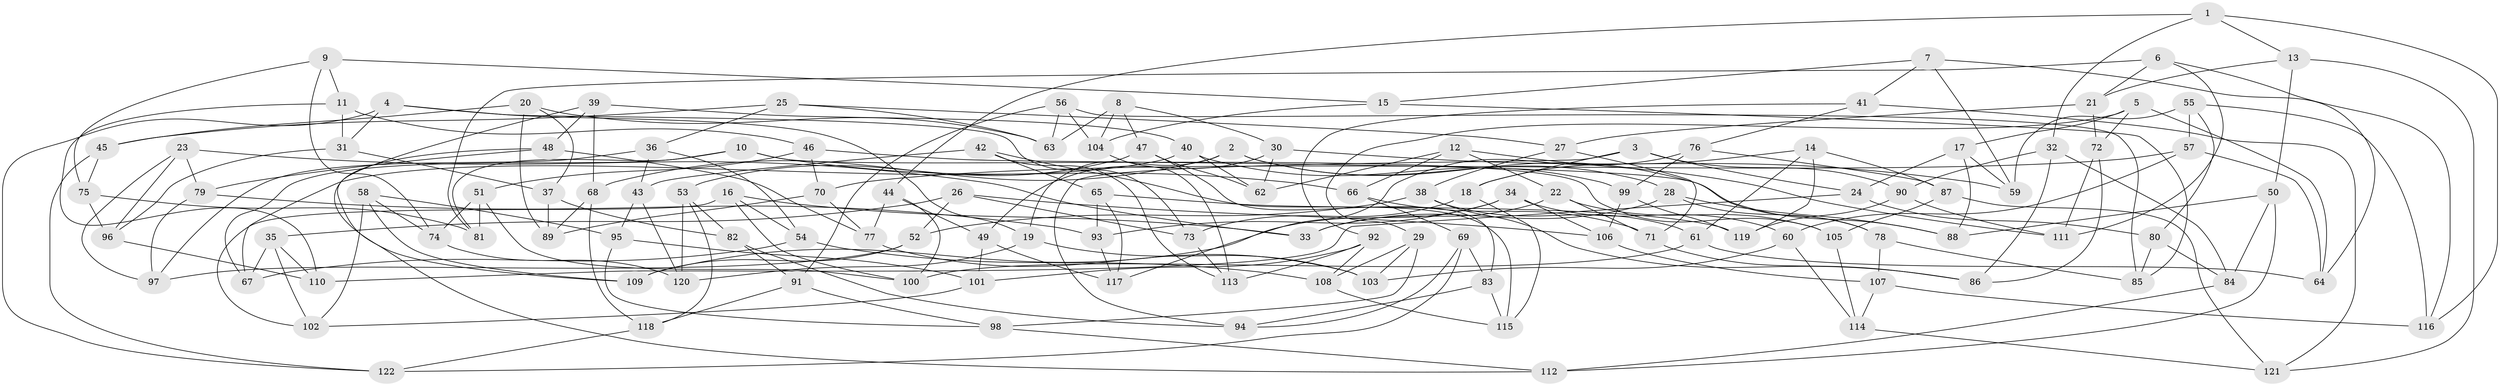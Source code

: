 // coarse degree distribution, {4: 0.35135135135135137, 6: 0.5945945945945946, 5: 0.05405405405405406}
// Generated by graph-tools (version 1.1) at 2025/42/03/06/25 10:42:16]
// undirected, 122 vertices, 244 edges
graph export_dot {
graph [start="1"]
  node [color=gray90,style=filled];
  1;
  2;
  3;
  4;
  5;
  6;
  7;
  8;
  9;
  10;
  11;
  12;
  13;
  14;
  15;
  16;
  17;
  18;
  19;
  20;
  21;
  22;
  23;
  24;
  25;
  26;
  27;
  28;
  29;
  30;
  31;
  32;
  33;
  34;
  35;
  36;
  37;
  38;
  39;
  40;
  41;
  42;
  43;
  44;
  45;
  46;
  47;
  48;
  49;
  50;
  51;
  52;
  53;
  54;
  55;
  56;
  57;
  58;
  59;
  60;
  61;
  62;
  63;
  64;
  65;
  66;
  67;
  68;
  69;
  70;
  71;
  72;
  73;
  74;
  75;
  76;
  77;
  78;
  79;
  80;
  81;
  82;
  83;
  84;
  85;
  86;
  87;
  88;
  89;
  90;
  91;
  92;
  93;
  94;
  95;
  96;
  97;
  98;
  99;
  100;
  101;
  102;
  103;
  104;
  105;
  106;
  107;
  108;
  109;
  110;
  111;
  112;
  113;
  114;
  115;
  116;
  117;
  118;
  119;
  120;
  121;
  122;
  1 -- 44;
  1 -- 116;
  1 -- 32;
  1 -- 13;
  2 -- 68;
  2 -- 78;
  2 -- 19;
  2 -- 28;
  3 -- 90;
  3 -- 94;
  3 -- 24;
  3 -- 18;
  4 -- 73;
  4 -- 19;
  4 -- 31;
  4 -- 122;
  5 -- 64;
  5 -- 72;
  5 -- 17;
  5 -- 29;
  6 -- 21;
  6 -- 111;
  6 -- 116;
  6 -- 81;
  7 -- 15;
  7 -- 64;
  7 -- 41;
  7 -- 59;
  8 -- 47;
  8 -- 63;
  8 -- 30;
  8 -- 104;
  9 -- 11;
  9 -- 75;
  9 -- 74;
  9 -- 15;
  10 -- 81;
  10 -- 67;
  10 -- 66;
  10 -- 105;
  11 -- 110;
  11 -- 31;
  11 -- 46;
  12 -- 66;
  12 -- 111;
  12 -- 22;
  12 -- 62;
  13 -- 21;
  13 -- 50;
  13 -- 121;
  14 -- 18;
  14 -- 87;
  14 -- 119;
  14 -- 61;
  15 -- 85;
  15 -- 104;
  16 -- 33;
  16 -- 102;
  16 -- 100;
  16 -- 54;
  17 -- 24;
  17 -- 88;
  17 -- 59;
  18 -- 73;
  18 -- 115;
  19 -- 103;
  19 -- 120;
  20 -- 63;
  20 -- 45;
  20 -- 37;
  20 -- 89;
  21 -- 72;
  21 -- 27;
  22 -- 105;
  22 -- 71;
  22 -- 33;
  23 -- 97;
  23 -- 33;
  23 -- 96;
  23 -- 79;
  24 -- 110;
  24 -- 80;
  25 -- 27;
  25 -- 45;
  25 -- 63;
  25 -- 36;
  26 -- 52;
  26 -- 106;
  26 -- 73;
  26 -- 35;
  27 -- 38;
  27 -- 71;
  28 -- 78;
  28 -- 88;
  28 -- 33;
  29 -- 98;
  29 -- 103;
  29 -- 108;
  30 -- 59;
  30 -- 62;
  30 -- 49;
  31 -- 96;
  31 -- 37;
  32 -- 86;
  32 -- 84;
  32 -- 90;
  34 -- 93;
  34 -- 106;
  34 -- 109;
  34 -- 60;
  35 -- 110;
  35 -- 67;
  35 -- 102;
  36 -- 43;
  36 -- 97;
  36 -- 54;
  37 -- 89;
  37 -- 82;
  38 -- 61;
  38 -- 52;
  38 -- 86;
  39 -- 109;
  39 -- 68;
  39 -- 48;
  39 -- 40;
  40 -- 62;
  40 -- 99;
  40 -- 67;
  41 -- 121;
  41 -- 76;
  41 -- 92;
  42 -- 113;
  42 -- 65;
  42 -- 115;
  42 -- 43;
  43 -- 120;
  43 -- 95;
  44 -- 49;
  44 -- 77;
  44 -- 100;
  45 -- 75;
  45 -- 122;
  46 -- 70;
  46 -- 88;
  46 -- 51;
  47 -- 53;
  47 -- 83;
  47 -- 62;
  48 -- 79;
  48 -- 77;
  48 -- 112;
  49 -- 101;
  49 -- 117;
  50 -- 88;
  50 -- 112;
  50 -- 84;
  51 -- 81;
  51 -- 100;
  51 -- 74;
  52 -- 109;
  52 -- 97;
  53 -- 82;
  53 -- 118;
  53 -- 120;
  54 -- 67;
  54 -- 108;
  55 -- 116;
  55 -- 80;
  55 -- 59;
  55 -- 57;
  56 -- 104;
  56 -- 85;
  56 -- 63;
  56 -- 91;
  57 -- 64;
  57 -- 60;
  57 -- 70;
  58 -- 102;
  58 -- 95;
  58 -- 109;
  58 -- 74;
  60 -- 114;
  60 -- 103;
  61 -- 64;
  61 -- 100;
  65 -- 119;
  65 -- 117;
  65 -- 93;
  66 -- 69;
  66 -- 71;
  68 -- 118;
  68 -- 89;
  69 -- 122;
  69 -- 83;
  69 -- 94;
  70 -- 89;
  70 -- 77;
  71 -- 86;
  72 -- 111;
  72 -- 86;
  73 -- 113;
  74 -- 120;
  75 -- 96;
  75 -- 81;
  76 -- 117;
  76 -- 99;
  76 -- 87;
  77 -- 103;
  78 -- 107;
  78 -- 85;
  79 -- 97;
  79 -- 93;
  80 -- 84;
  80 -- 85;
  82 -- 91;
  82 -- 94;
  83 -- 115;
  83 -- 94;
  84 -- 112;
  87 -- 121;
  87 -- 105;
  90 -- 111;
  90 -- 119;
  91 -- 118;
  91 -- 98;
  92 -- 108;
  92 -- 113;
  92 -- 101;
  93 -- 117;
  95 -- 101;
  95 -- 98;
  96 -- 110;
  98 -- 112;
  99 -- 119;
  99 -- 106;
  101 -- 102;
  104 -- 113;
  105 -- 114;
  106 -- 107;
  107 -- 116;
  107 -- 114;
  108 -- 115;
  114 -- 121;
  118 -- 122;
}
